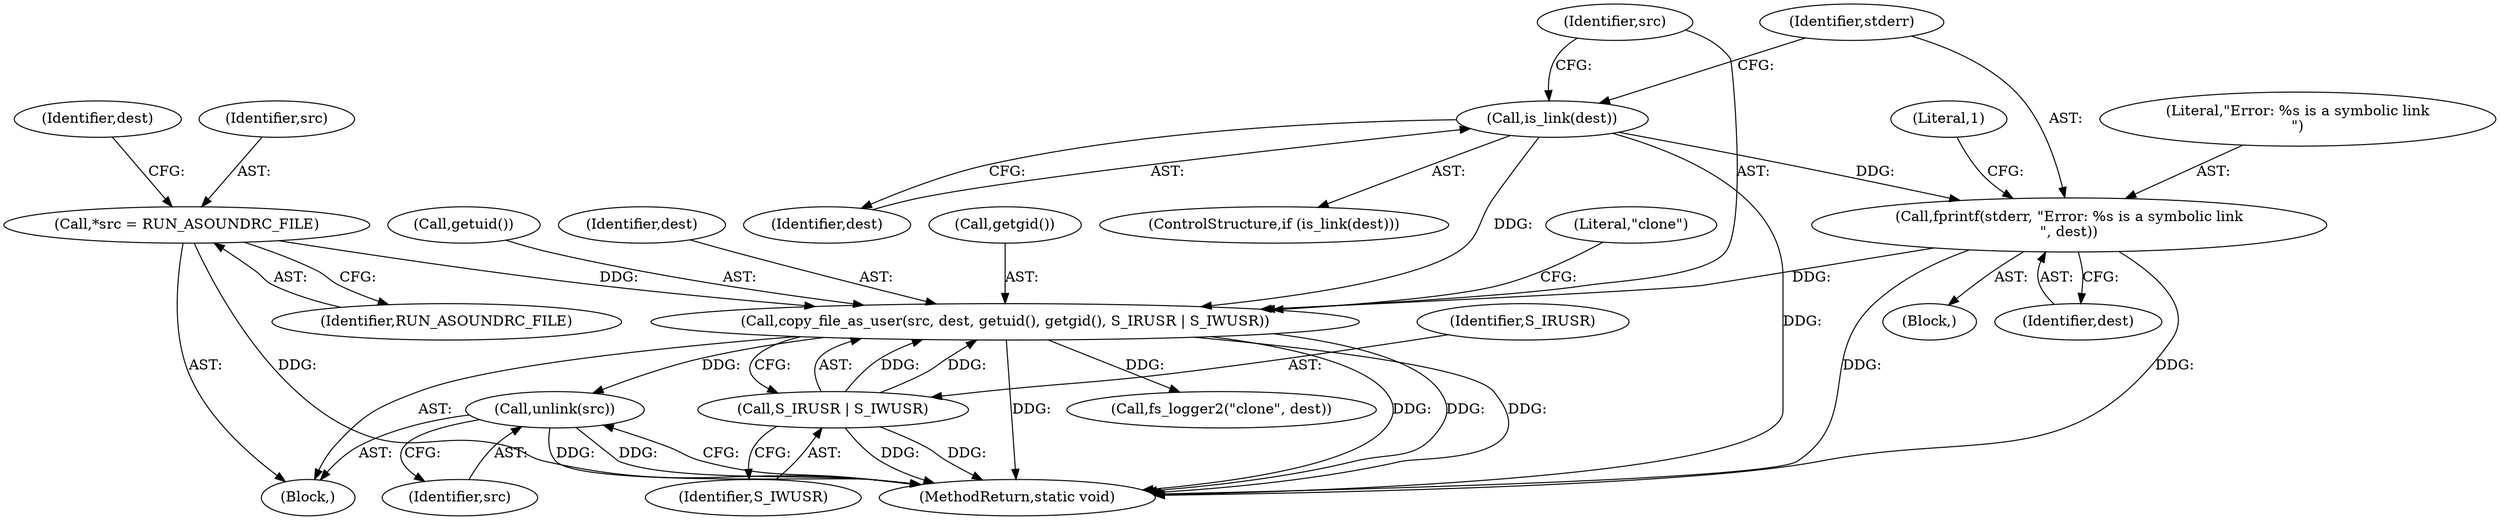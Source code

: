 digraph "0_firejail_b8a4ff9775318ca5e679183884a6a63f3da8f863@API" {
"1000142" [label="(Call,unlink(src))"];
"1000131" [label="(Call,copy_file_as_user(src, dest, getuid(), getgid(), S_IRUSR | S_IWUSR))"];
"1000104" [label="(Call,*src = RUN_ASOUNDRC_FILE)"];
"1000122" [label="(Call,is_link(dest))"];
"1000125" [label="(Call,fprintf(stderr, \"Error: %s is a symbolic link\n\", dest))"];
"1000136" [label="(Call,S_IRUSR | S_IWUSR)"];
"1000125" [label="(Call,fprintf(stderr, \"Error: %s is a symbolic link\n\", dest))"];
"1000138" [label="(Identifier,S_IWUSR)"];
"1000104" [label="(Call,*src = RUN_ASOUNDRC_FILE)"];
"1000137" [label="(Identifier,S_IRUSR)"];
"1000122" [label="(Call,is_link(dest))"];
"1000123" [label="(Identifier,dest)"];
"1000127" [label="(Literal,\"Error: %s is a symbolic link\n\")"];
"1000144" [label="(MethodReturn,static void)"];
"1000136" [label="(Call,S_IRUSR | S_IWUSR)"];
"1000112" [label="(Identifier,dest)"];
"1000106" [label="(Identifier,RUN_ASOUNDRC_FILE)"];
"1000126" [label="(Identifier,stderr)"];
"1000124" [label="(Block,)"];
"1000142" [label="(Call,unlink(src))"];
"1000130" [label="(Literal,1)"];
"1000131" [label="(Call,copy_file_as_user(src, dest, getuid(), getgid(), S_IRUSR | S_IWUSR))"];
"1000140" [label="(Literal,\"clone\")"];
"1000134" [label="(Call,getuid())"];
"1000121" [label="(ControlStructure,if (is_link(dest)))"];
"1000132" [label="(Identifier,src)"];
"1000143" [label="(Identifier,src)"];
"1000133" [label="(Identifier,dest)"];
"1000102" [label="(Block,)"];
"1000139" [label="(Call,fs_logger2(\"clone\", dest))"];
"1000128" [label="(Identifier,dest)"];
"1000105" [label="(Identifier,src)"];
"1000135" [label="(Call,getgid())"];
"1000142" -> "1000102"  [label="AST: "];
"1000142" -> "1000143"  [label="CFG: "];
"1000143" -> "1000142"  [label="AST: "];
"1000144" -> "1000142"  [label="CFG: "];
"1000142" -> "1000144"  [label="DDG: "];
"1000142" -> "1000144"  [label="DDG: "];
"1000131" -> "1000142"  [label="DDG: "];
"1000131" -> "1000102"  [label="AST: "];
"1000131" -> "1000136"  [label="CFG: "];
"1000132" -> "1000131"  [label="AST: "];
"1000133" -> "1000131"  [label="AST: "];
"1000134" -> "1000131"  [label="AST: "];
"1000135" -> "1000131"  [label="AST: "];
"1000136" -> "1000131"  [label="AST: "];
"1000140" -> "1000131"  [label="CFG: "];
"1000131" -> "1000144"  [label="DDG: "];
"1000131" -> "1000144"  [label="DDG: "];
"1000131" -> "1000144"  [label="DDG: "];
"1000131" -> "1000144"  [label="DDG: "];
"1000104" -> "1000131"  [label="DDG: "];
"1000122" -> "1000131"  [label="DDG: "];
"1000125" -> "1000131"  [label="DDG: "];
"1000136" -> "1000131"  [label="DDG: "];
"1000136" -> "1000131"  [label="DDG: "];
"1000131" -> "1000139"  [label="DDG: "];
"1000104" -> "1000102"  [label="AST: "];
"1000104" -> "1000106"  [label="CFG: "];
"1000105" -> "1000104"  [label="AST: "];
"1000106" -> "1000104"  [label="AST: "];
"1000112" -> "1000104"  [label="CFG: "];
"1000104" -> "1000144"  [label="DDG: "];
"1000122" -> "1000121"  [label="AST: "];
"1000122" -> "1000123"  [label="CFG: "];
"1000123" -> "1000122"  [label="AST: "];
"1000126" -> "1000122"  [label="CFG: "];
"1000132" -> "1000122"  [label="CFG: "];
"1000122" -> "1000144"  [label="DDG: "];
"1000122" -> "1000125"  [label="DDG: "];
"1000125" -> "1000124"  [label="AST: "];
"1000125" -> "1000128"  [label="CFG: "];
"1000126" -> "1000125"  [label="AST: "];
"1000127" -> "1000125"  [label="AST: "];
"1000128" -> "1000125"  [label="AST: "];
"1000130" -> "1000125"  [label="CFG: "];
"1000125" -> "1000144"  [label="DDG: "];
"1000125" -> "1000144"  [label="DDG: "];
"1000136" -> "1000138"  [label="CFG: "];
"1000137" -> "1000136"  [label="AST: "];
"1000138" -> "1000136"  [label="AST: "];
"1000136" -> "1000144"  [label="DDG: "];
"1000136" -> "1000144"  [label="DDG: "];
}
